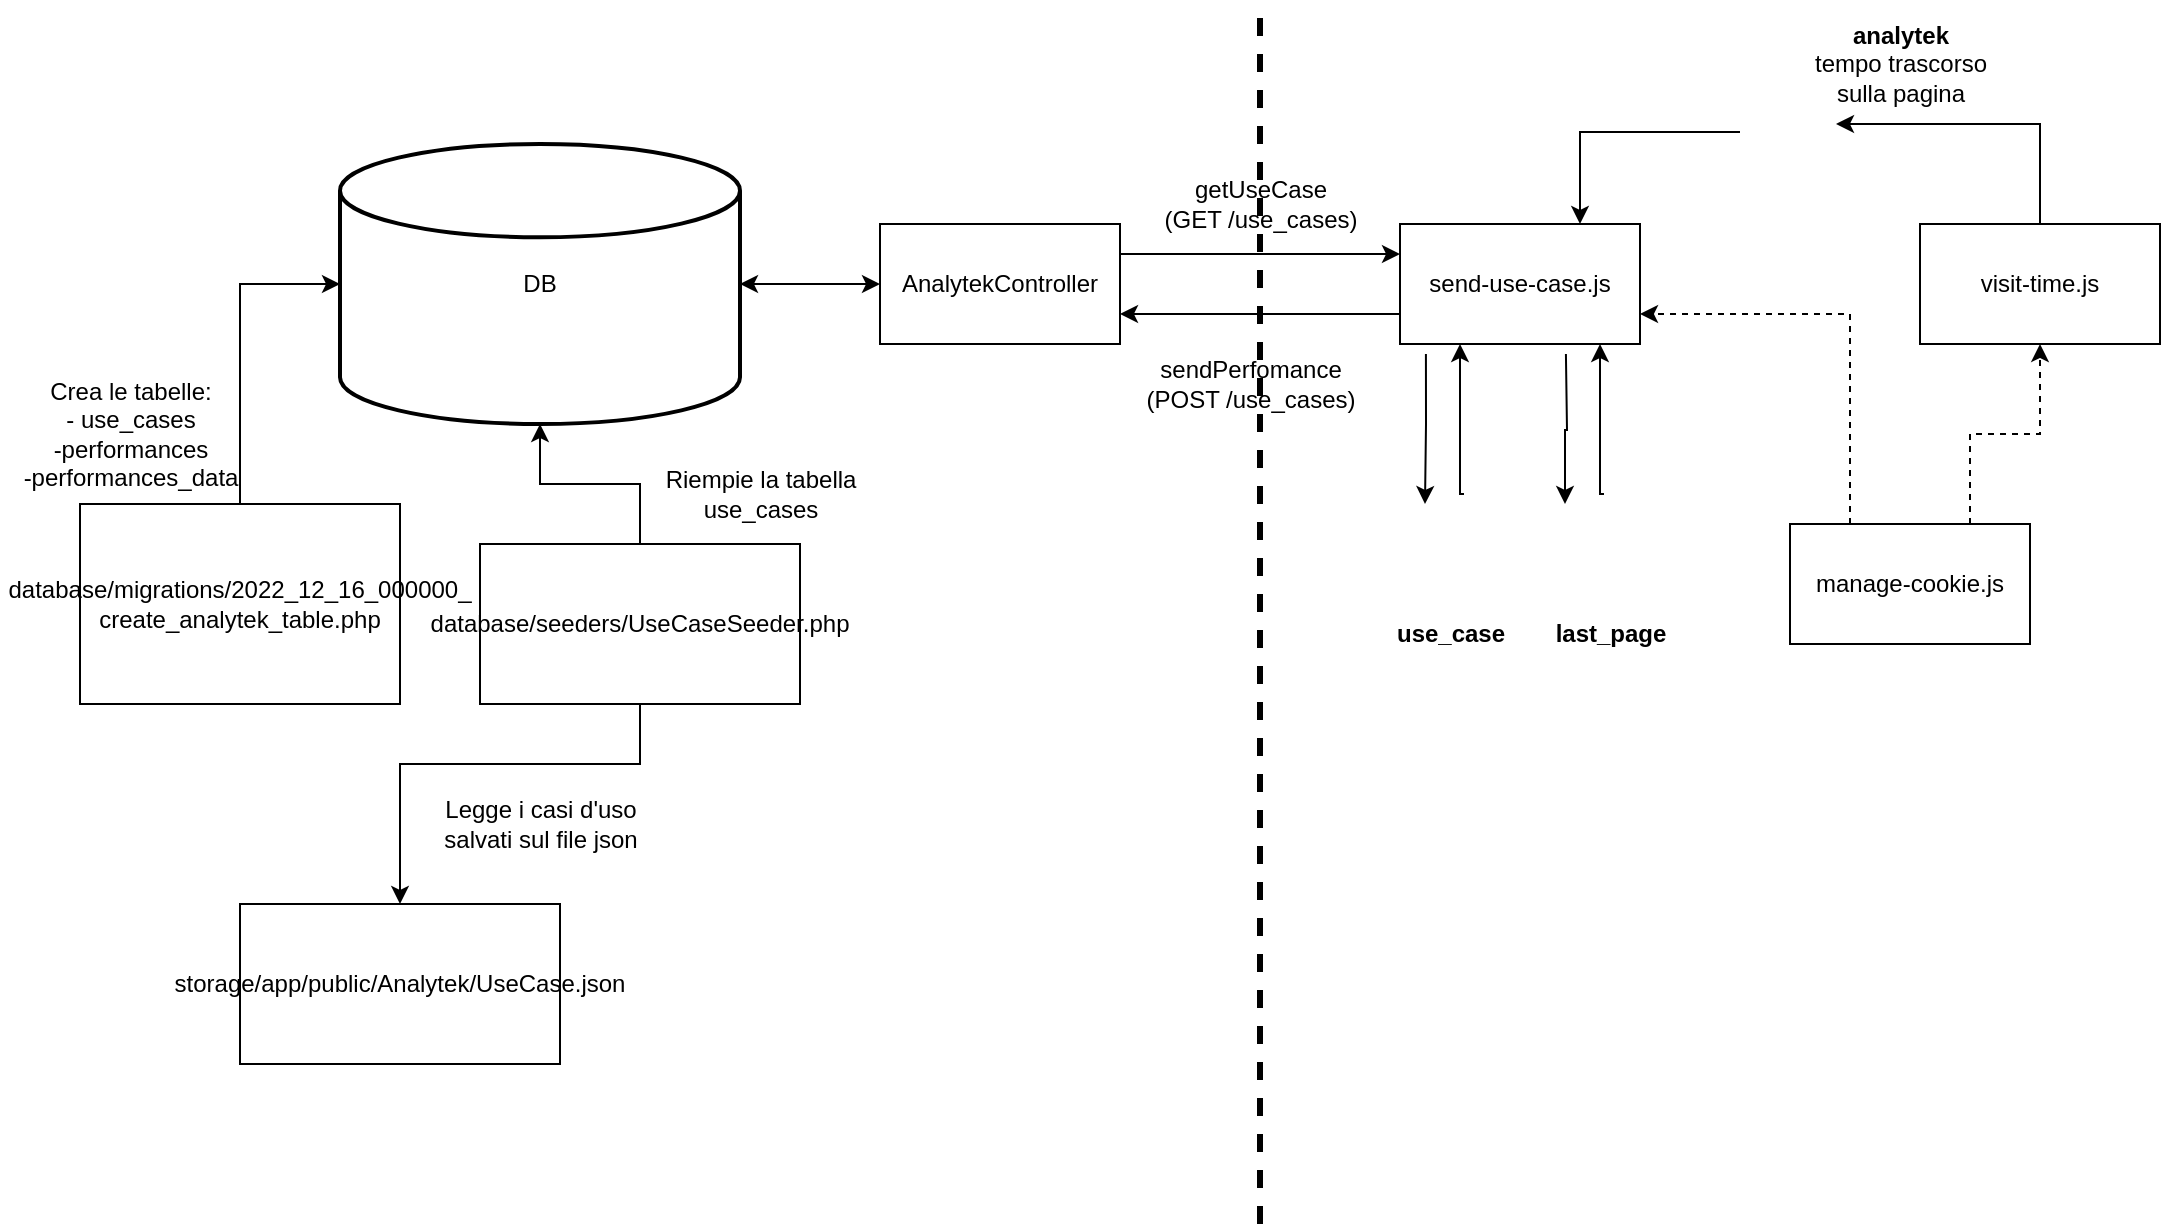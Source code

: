 <mxfile version="20.5.3" type="device"><diagram id="aIyPdp_THiy80K37rK1C" name="Pagina-1"><mxGraphModel dx="2328" dy="786" grid="1" gridSize="10" guides="1" tooltips="1" connect="1" arrows="1" fold="1" page="1" pageScale="1" pageWidth="1200" pageHeight="1920" math="0" shadow="0"><root><mxCell id="0"/><mxCell id="1" parent="0"/><mxCell id="-BzADKLIY0oJZvz_9uSD-1" value="DB" style="strokeWidth=2;html=1;shape=mxgraph.flowchart.database;whiteSpace=wrap;" vertex="1" parent="1"><mxGeometry x="160" y="90" width="200" height="140" as="geometry"/></mxCell><mxCell id="-BzADKLIY0oJZvz_9uSD-7" style="edgeStyle=orthogonalEdgeStyle;rounded=0;orthogonalLoop=1;jettySize=auto;html=1;entryX=0;entryY=0.5;entryDx=0;entryDy=0;entryPerimeter=0;" edge="1" parent="1" source="-BzADKLIY0oJZvz_9uSD-6" target="-BzADKLIY0oJZvz_9uSD-1"><mxGeometry relative="1" as="geometry"/></mxCell><mxCell id="-BzADKLIY0oJZvz_9uSD-6" value="&lt;div&gt;database/migrations/2022_12_16_000000_&lt;/div&gt;&lt;div&gt;create_analytek_table.php&lt;/div&gt;" style="whiteSpace=wrap;html=1;align=center;" vertex="1" parent="1"><mxGeometry x="30" y="270" width="160" height="100" as="geometry"/></mxCell><mxCell id="-BzADKLIY0oJZvz_9uSD-8" value="&lt;div&gt;Crea le tabelle:&lt;/div&gt;&lt;div&gt;- use_cases&lt;br&gt;-performances&lt;/div&gt;&lt;div&gt;-performances_data&lt;br&gt;&lt;/div&gt;" style="text;html=1;align=center;verticalAlign=middle;resizable=0;points=[];autosize=1;strokeColor=none;fillColor=none;" vertex="1" parent="1"><mxGeometry x="-10" y="200" width="130" height="70" as="geometry"/></mxCell><mxCell id="-BzADKLIY0oJZvz_9uSD-10" style="edgeStyle=orthogonalEdgeStyle;rounded=0;orthogonalLoop=1;jettySize=auto;html=1;" edge="1" parent="1" source="-BzADKLIY0oJZvz_9uSD-9" target="-BzADKLIY0oJZvz_9uSD-1"><mxGeometry relative="1" as="geometry"/></mxCell><mxCell id="-BzADKLIY0oJZvz_9uSD-13" style="edgeStyle=orthogonalEdgeStyle;rounded=0;orthogonalLoop=1;jettySize=auto;html=1;exitX=0.5;exitY=1;exitDx=0;exitDy=0;entryX=0.5;entryY=0;entryDx=0;entryDy=0;" edge="1" parent="1" source="-BzADKLIY0oJZvz_9uSD-9" target="-BzADKLIY0oJZvz_9uSD-12"><mxGeometry relative="1" as="geometry"><Array as="points"><mxPoint x="310" y="400"/><mxPoint x="190" y="400"/></Array></mxGeometry></mxCell><mxCell id="-BzADKLIY0oJZvz_9uSD-9" value="database/seeders/UseCaseSeeder.php" style="whiteSpace=wrap;html=1;align=center;" vertex="1" parent="1"><mxGeometry x="230" y="290" width="160" height="80" as="geometry"/></mxCell><mxCell id="-BzADKLIY0oJZvz_9uSD-11" value="Riempie la tabella&lt;br&gt; use_cases" style="text;html=1;align=center;verticalAlign=middle;resizable=0;points=[];autosize=1;strokeColor=none;fillColor=none;" vertex="1" parent="1"><mxGeometry x="310" y="245" width="120" height="40" as="geometry"/></mxCell><mxCell id="-BzADKLIY0oJZvz_9uSD-12" value="storage/app/public/Analytek/UseCase.json" style="whiteSpace=wrap;html=1;align=center;" vertex="1" parent="1"><mxGeometry x="110" y="470" width="160" height="80" as="geometry"/></mxCell><mxCell id="-BzADKLIY0oJZvz_9uSD-14" value="Legge i casi d'uso&lt;br&gt;salvati sul file json" style="text;html=1;align=center;verticalAlign=middle;resizable=0;points=[];autosize=1;strokeColor=none;fillColor=none;" vertex="1" parent="1"><mxGeometry x="200" y="410" width="120" height="40" as="geometry"/></mxCell><mxCell id="-BzADKLIY0oJZvz_9uSD-21" style="edgeStyle=orthogonalEdgeStyle;rounded=0;orthogonalLoop=1;jettySize=auto;html=1;exitX=1;exitY=0.25;exitDx=0;exitDy=0;entryX=0;entryY=0.25;entryDx=0;entryDy=0;" edge="1" parent="1" source="-BzADKLIY0oJZvz_9uSD-15" target="-BzADKLIY0oJZvz_9uSD-18"><mxGeometry relative="1" as="geometry"/></mxCell><mxCell id="-BzADKLIY0oJZvz_9uSD-15" value="AnalytekController" style="rounded=0;whiteSpace=wrap;html=1;" vertex="1" parent="1"><mxGeometry x="430" y="130" width="120" height="60" as="geometry"/></mxCell><mxCell id="-BzADKLIY0oJZvz_9uSD-17" value="" style="endArrow=classic;startArrow=classic;html=1;rounded=0;exitX=1;exitY=0.5;exitDx=0;exitDy=0;exitPerimeter=0;" edge="1" parent="1" source="-BzADKLIY0oJZvz_9uSD-1" target="-BzADKLIY0oJZvz_9uSD-15"><mxGeometry width="50" height="50" relative="1" as="geometry"><mxPoint x="540" y="260" as="sourcePoint"/><mxPoint x="590" y="210" as="targetPoint"/></mxGeometry></mxCell><mxCell id="-BzADKLIY0oJZvz_9uSD-22" style="edgeStyle=orthogonalEdgeStyle;rounded=0;orthogonalLoop=1;jettySize=auto;html=1;exitX=0;exitY=0.75;exitDx=0;exitDy=0;entryX=1;entryY=0.75;entryDx=0;entryDy=0;" edge="1" parent="1" source="-BzADKLIY0oJZvz_9uSD-18" target="-BzADKLIY0oJZvz_9uSD-15"><mxGeometry relative="1" as="geometry"/></mxCell><mxCell id="-BzADKLIY0oJZvz_9uSD-33" style="edgeStyle=orthogonalEdgeStyle;rounded=0;orthogonalLoop=1;jettySize=auto;html=1;exitX=0.108;exitY=1.083;exitDx=0;exitDy=0;entryX=0.25;entryY=0;entryDx=0;entryDy=0;exitPerimeter=0;" edge="1" parent="1" source="-BzADKLIY0oJZvz_9uSD-18" target="-BzADKLIY0oJZvz_9uSD-29"><mxGeometry relative="1" as="geometry"/></mxCell><mxCell id="-BzADKLIY0oJZvz_9uSD-18" value="&lt;div&gt;send-use-case.js&lt;/div&gt;" style="rounded=0;whiteSpace=wrap;html=1;" vertex="1" parent="1"><mxGeometry x="690" y="130" width="120" height="60" as="geometry"/></mxCell><mxCell id="-BzADKLIY0oJZvz_9uSD-20" value="&lt;div&gt;getUseCase &lt;br&gt;&lt;/div&gt;&lt;div&gt;(GET /use_cases)&lt;/div&gt;" style="text;html=1;align=center;verticalAlign=middle;resizable=0;points=[];autosize=1;strokeColor=none;fillColor=none;" vertex="1" parent="1"><mxGeometry x="560" y="100" width="120" height="40" as="geometry"/></mxCell><mxCell id="-BzADKLIY0oJZvz_9uSD-23" value="sendPerfomance&lt;br&gt;(POST /use_cases)" style="text;html=1;align=center;verticalAlign=middle;resizable=0;points=[];autosize=1;strokeColor=none;fillColor=none;" vertex="1" parent="1"><mxGeometry x="550" y="190" width="130" height="40" as="geometry"/></mxCell><mxCell id="-BzADKLIY0oJZvz_9uSD-27" style="edgeStyle=orthogonalEdgeStyle;rounded=0;orthogonalLoop=1;jettySize=auto;html=1;exitX=0;exitY=0.5;exitDx=0;exitDy=0;entryX=0.75;entryY=0;entryDx=0;entryDy=0;" edge="1" parent="1" source="-BzADKLIY0oJZvz_9uSD-24" target="-BzADKLIY0oJZvz_9uSD-18"><mxGeometry relative="1" as="geometry"/></mxCell><mxCell id="-BzADKLIY0oJZvz_9uSD-24" value="" style="shape=image;html=1;verticalAlign=top;verticalLabelPosition=bottom;labelBackgroundColor=#ffffff;imageAspect=0;aspect=fixed;image=https://cdn1.iconfinder.com/data/icons/cartoon-snack/128/cookie-128.png" vertex="1" parent="1"><mxGeometry x="860" y="60" width="48" height="48" as="geometry"/></mxCell><mxCell id="-BzADKLIY0oJZvz_9uSD-26" style="edgeStyle=orthogonalEdgeStyle;rounded=0;orthogonalLoop=1;jettySize=auto;html=1;exitX=0.5;exitY=0;exitDx=0;exitDy=0;" edge="1" parent="1" source="-BzADKLIY0oJZvz_9uSD-25" target="-BzADKLIY0oJZvz_9uSD-24"><mxGeometry relative="1" as="geometry"><mxPoint x="910" y="80" as="targetPoint"/><Array as="points"><mxPoint x="1010" y="80"/></Array></mxGeometry></mxCell><mxCell id="-BzADKLIY0oJZvz_9uSD-25" value="visit-time.js" style="rounded=0;whiteSpace=wrap;html=1;" vertex="1" parent="1"><mxGeometry x="950" y="130" width="120" height="60" as="geometry"/></mxCell><mxCell id="-BzADKLIY0oJZvz_9uSD-28" value="&lt;div&gt;&lt;b&gt;analytek&lt;/b&gt; &lt;br&gt;&lt;/div&gt;&lt;div&gt;tempo trascorso &lt;br&gt;sulla pagina&lt;br&gt;&lt;/div&gt;" style="text;html=1;align=center;verticalAlign=middle;resizable=0;points=[];autosize=1;strokeColor=none;fillColor=none;" vertex="1" parent="1"><mxGeometry x="885" y="20" width="110" height="60" as="geometry"/></mxCell><mxCell id="-BzADKLIY0oJZvz_9uSD-34" style="edgeStyle=orthogonalEdgeStyle;rounded=0;orthogonalLoop=1;jettySize=auto;html=1;exitX=0.64;exitY=-0.1;exitDx=0;exitDy=0;exitPerimeter=0;" edge="1" parent="1" source="-BzADKLIY0oJZvz_9uSD-29"><mxGeometry relative="1" as="geometry"><mxPoint x="720" y="190" as="targetPoint"/><Array as="points"><mxPoint x="720" y="265"/></Array></mxGeometry></mxCell><mxCell id="-BzADKLIY0oJZvz_9uSD-29" value="" style="shape=image;html=1;verticalAlign=top;verticalLabelPosition=bottom;labelBackgroundColor=#ffffff;imageAspect=0;aspect=fixed;image=https://cdn1.iconfinder.com/data/icons/cartoon-snack/128/cookie-128.png" vertex="1" parent="1"><mxGeometry x="690" y="270" width="50" height="50" as="geometry"/></mxCell><mxCell id="-BzADKLIY0oJZvz_9uSD-35" value="&lt;b&gt;use_case&lt;/b&gt;" style="text;html=1;align=center;verticalAlign=middle;resizable=0;points=[];autosize=1;strokeColor=none;fillColor=none;" vertex="1" parent="1"><mxGeometry x="675" y="320" width="80" height="30" as="geometry"/></mxCell><mxCell id="-BzADKLIY0oJZvz_9uSD-36" style="edgeStyle=orthogonalEdgeStyle;rounded=0;orthogonalLoop=1;jettySize=auto;html=1;exitX=0.108;exitY=1.083;exitDx=0;exitDy=0;entryX=0.25;entryY=0;entryDx=0;entryDy=0;exitPerimeter=0;" edge="1" target="-BzADKLIY0oJZvz_9uSD-38" parent="1"><mxGeometry relative="1" as="geometry"><mxPoint x="772.96" y="194.98" as="sourcePoint"/></mxGeometry></mxCell><mxCell id="-BzADKLIY0oJZvz_9uSD-37" style="edgeStyle=orthogonalEdgeStyle;rounded=0;orthogonalLoop=1;jettySize=auto;html=1;exitX=0.64;exitY=-0.1;exitDx=0;exitDy=0;exitPerimeter=0;" edge="1" source="-BzADKLIY0oJZvz_9uSD-38" parent="1"><mxGeometry relative="1" as="geometry"><mxPoint x="790" y="190" as="targetPoint"/><Array as="points"><mxPoint x="790" y="265"/></Array></mxGeometry></mxCell><mxCell id="-BzADKLIY0oJZvz_9uSD-38" value="" style="shape=image;html=1;verticalAlign=top;verticalLabelPosition=bottom;labelBackgroundColor=#ffffff;imageAspect=0;aspect=fixed;image=https://cdn1.iconfinder.com/data/icons/cartoon-snack/128/cookie-128.png" vertex="1" parent="1"><mxGeometry x="760" y="270" width="50" height="50" as="geometry"/></mxCell><mxCell id="-BzADKLIY0oJZvz_9uSD-39" value="&lt;div&gt;&lt;b&gt;last_page&lt;/b&gt;&lt;/div&gt;" style="text;html=1;align=center;verticalAlign=middle;resizable=0;points=[];autosize=1;strokeColor=none;fillColor=none;" vertex="1" parent="1"><mxGeometry x="755" y="320" width="80" height="30" as="geometry"/></mxCell><mxCell id="-BzADKLIY0oJZvz_9uSD-41" style="edgeStyle=orthogonalEdgeStyle;rounded=0;orthogonalLoop=1;jettySize=auto;html=1;exitX=0.25;exitY=0;exitDx=0;exitDy=0;entryX=1;entryY=0.75;entryDx=0;entryDy=0;dashed=1;" edge="1" parent="1" source="-BzADKLIY0oJZvz_9uSD-40" target="-BzADKLIY0oJZvz_9uSD-18"><mxGeometry relative="1" as="geometry"/></mxCell><mxCell id="-BzADKLIY0oJZvz_9uSD-42" style="edgeStyle=orthogonalEdgeStyle;rounded=0;orthogonalLoop=1;jettySize=auto;html=1;exitX=0.75;exitY=0;exitDx=0;exitDy=0;entryX=0.5;entryY=1;entryDx=0;entryDy=0;dashed=1;" edge="1" parent="1" source="-BzADKLIY0oJZvz_9uSD-40" target="-BzADKLIY0oJZvz_9uSD-25"><mxGeometry relative="1" as="geometry"/></mxCell><mxCell id="-BzADKLIY0oJZvz_9uSD-40" value="&lt;div&gt;manage-cookie.js&lt;/div&gt;" style="rounded=0;whiteSpace=wrap;html=1;" vertex="1" parent="1"><mxGeometry x="885" y="280" width="120" height="60" as="geometry"/></mxCell><mxCell id="-BzADKLIY0oJZvz_9uSD-43" value="" style="endArrow=none;dashed=1;html=1;rounded=0;strokeWidth=3;" edge="1" parent="1"><mxGeometry width="50" height="50" relative="1" as="geometry"><mxPoint x="620" y="630" as="sourcePoint"/><mxPoint x="620" y="20" as="targetPoint"/></mxGeometry></mxCell></root></mxGraphModel></diagram></mxfile>